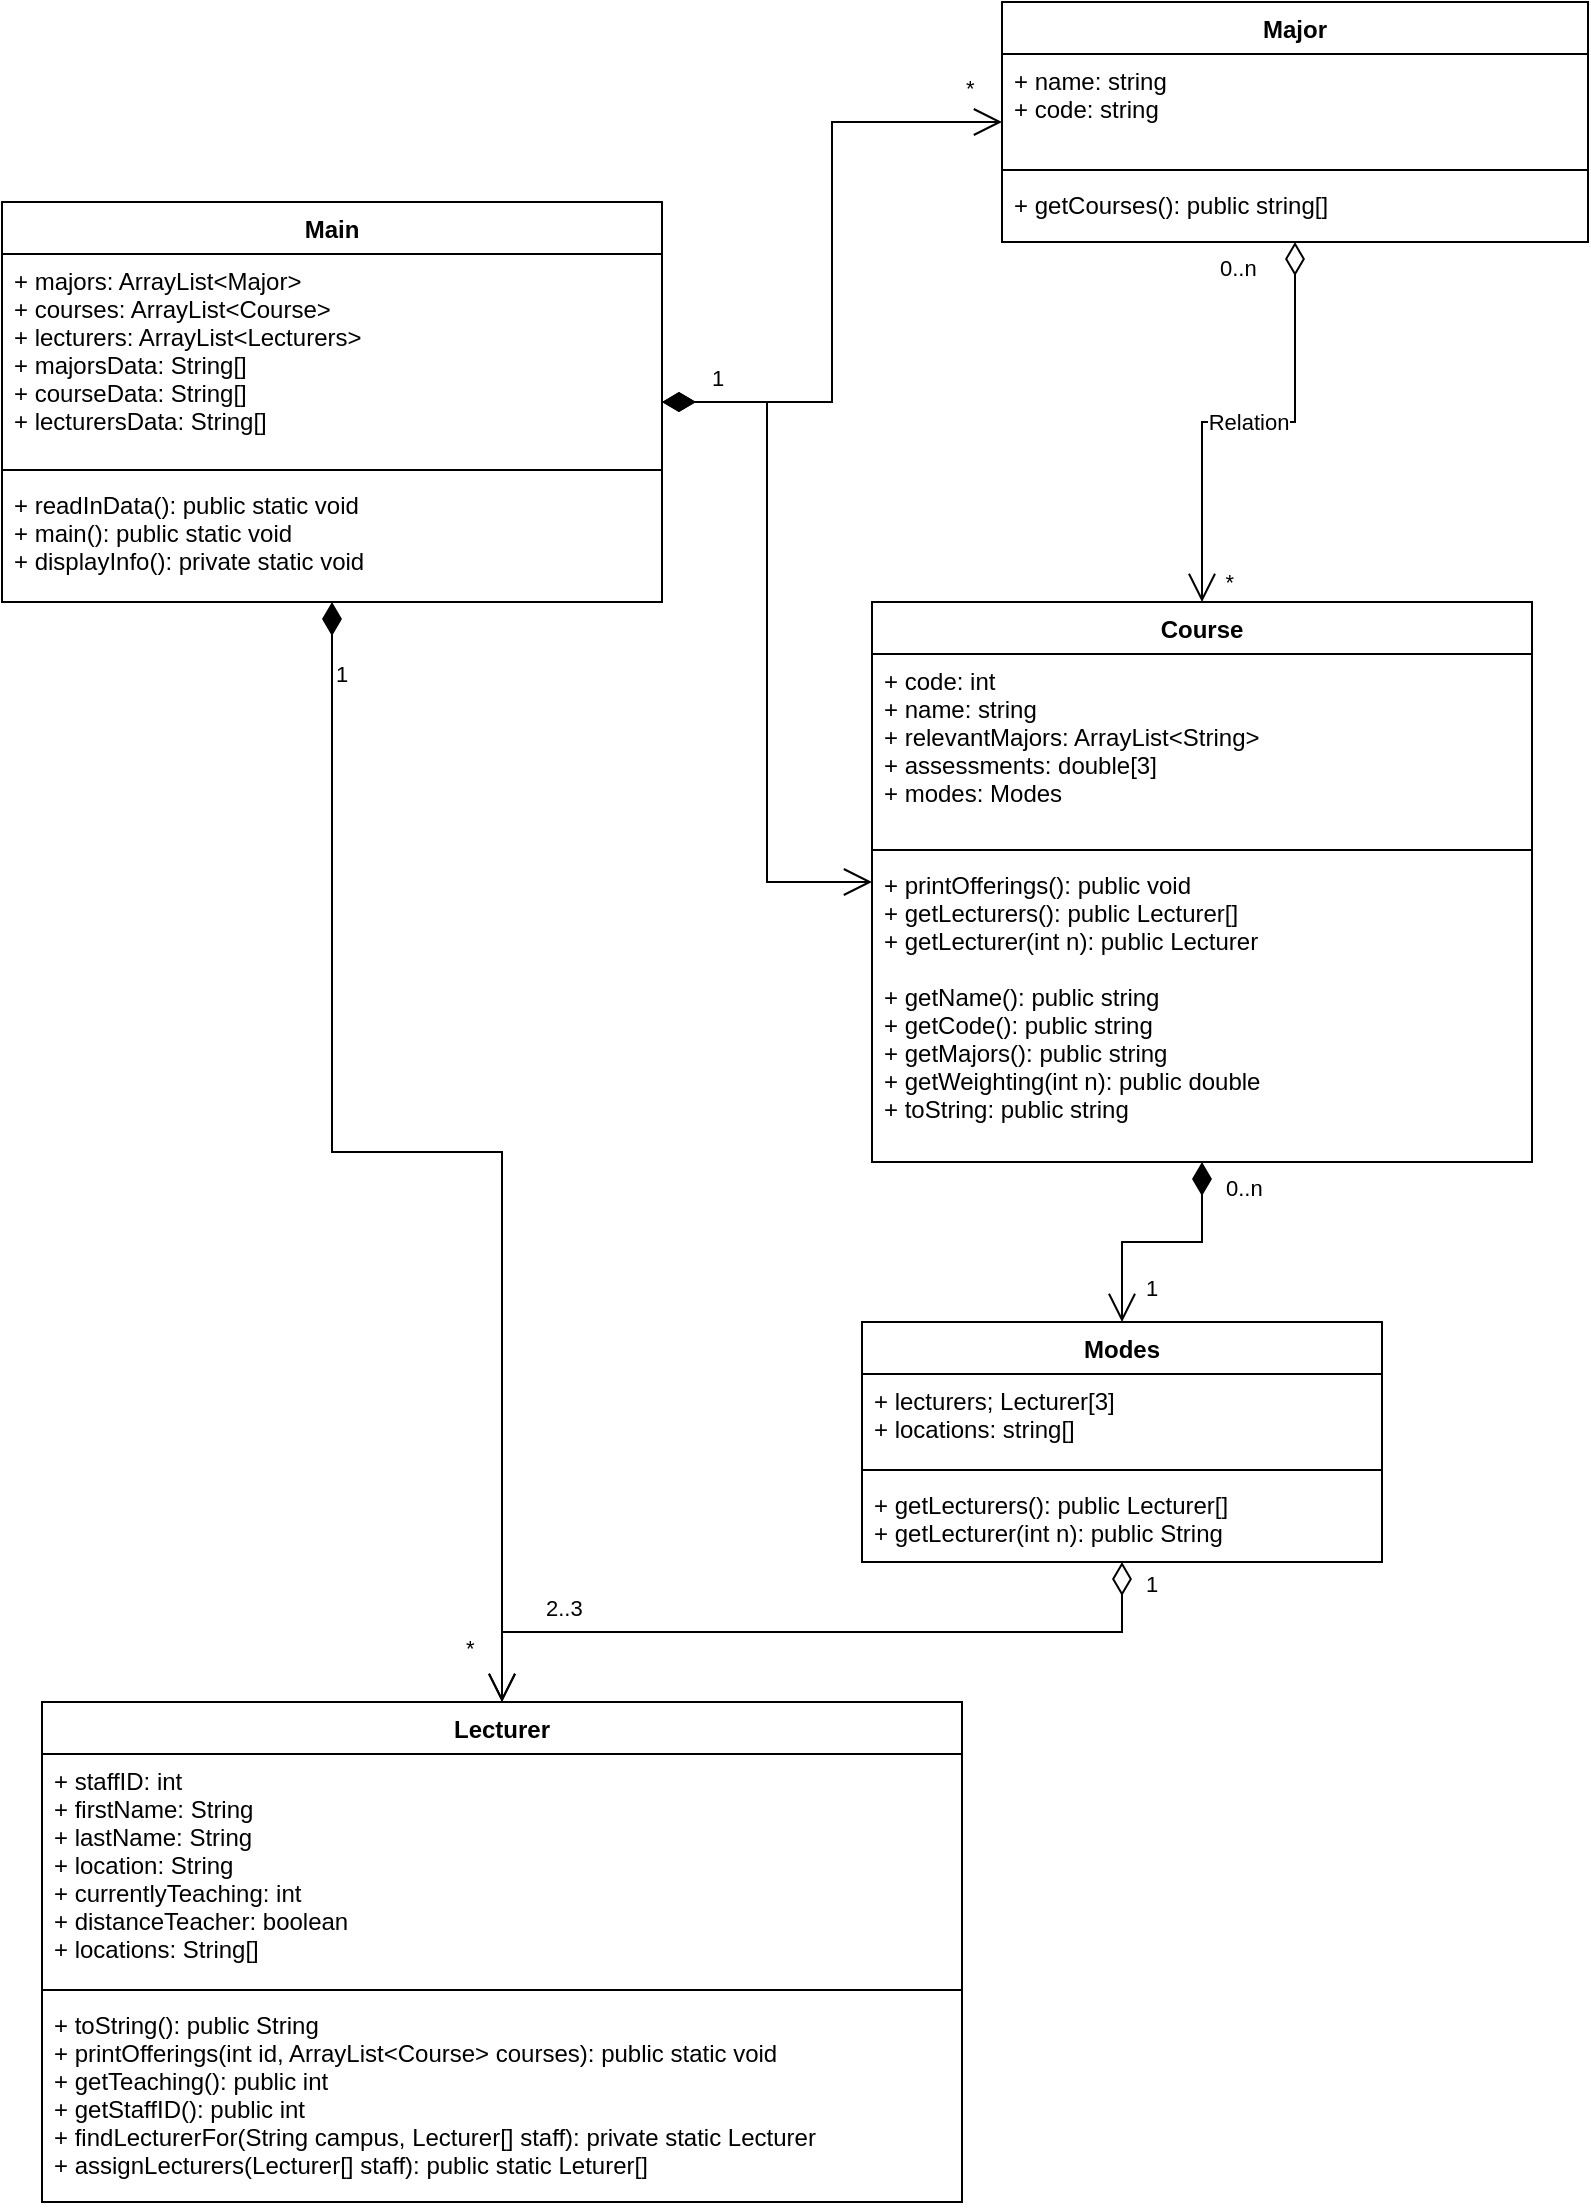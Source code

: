 <mxfile version="17.4.0" type="device"><diagram id="C5RBs43oDa-KdzZeNtuy" name="Page-1"><mxGraphModel dx="1635" dy="853" grid="1" gridSize="10" guides="1" tooltips="1" connect="1" arrows="1" fold="1" page="1" pageScale="1" pageWidth="827" pageHeight="1169" math="0" shadow="0"><root><mxCell id="WIyWlLk6GJQsqaUBKTNV-0"/><mxCell id="WIyWlLk6GJQsqaUBKTNV-1" parent="WIyWlLk6GJQsqaUBKTNV-0"/><mxCell id="rufBKPDrIvD1y-BznzGg-0" value="Main" style="swimlane;fontStyle=1;align=center;verticalAlign=top;childLayout=stackLayout;horizontal=1;startSize=26;horizontalStack=0;resizeParent=1;resizeParentMax=0;resizeLast=0;collapsible=1;marginBottom=0;" vertex="1" parent="WIyWlLk6GJQsqaUBKTNV-1"><mxGeometry x="20" y="150" width="330" height="200" as="geometry"/></mxCell><mxCell id="rufBKPDrIvD1y-BznzGg-1" value="+ majors: ArrayList&lt;Major&gt;&#xA;+ courses: ArrayList&lt;Course&gt;&#xA;+ lecturers: ArrayList&lt;Lecturers&gt;&#xA;+ majorsData: String[]&#xA;+ courseData: String[]&#xA;+ lecturersData: String[]&#xA;" style="text;strokeColor=none;fillColor=none;align=left;verticalAlign=top;spacingLeft=4;spacingRight=4;overflow=hidden;rotatable=0;points=[[0,0.5],[1,0.5]];portConstraint=eastwest;" vertex="1" parent="rufBKPDrIvD1y-BznzGg-0"><mxGeometry y="26" width="330" height="104" as="geometry"/></mxCell><mxCell id="rufBKPDrIvD1y-BznzGg-2" value="" style="line;strokeWidth=1;fillColor=none;align=left;verticalAlign=middle;spacingTop=-1;spacingLeft=3;spacingRight=3;rotatable=0;labelPosition=right;points=[];portConstraint=eastwest;" vertex="1" parent="rufBKPDrIvD1y-BznzGg-0"><mxGeometry y="130" width="330" height="8" as="geometry"/></mxCell><mxCell id="rufBKPDrIvD1y-BznzGg-3" value="+ readInData(): public static void&#xA;+ main(): public static void&#xA;+ displayInfo(): private static void&#xA;" style="text;strokeColor=none;fillColor=none;align=left;verticalAlign=top;spacingLeft=4;spacingRight=4;overflow=hidden;rotatable=0;points=[[0,0.5],[1,0.5]];portConstraint=eastwest;" vertex="1" parent="rufBKPDrIvD1y-BznzGg-0"><mxGeometry y="138" width="330" height="62" as="geometry"/></mxCell><mxCell id="rufBKPDrIvD1y-BznzGg-8" value="Course" style="swimlane;fontStyle=1;align=center;verticalAlign=top;childLayout=stackLayout;horizontal=1;startSize=26;horizontalStack=0;resizeParent=1;resizeParentMax=0;resizeLast=0;collapsible=1;marginBottom=0;" vertex="1" parent="WIyWlLk6GJQsqaUBKTNV-1"><mxGeometry x="455" y="350" width="330" height="280" as="geometry"/></mxCell><mxCell id="rufBKPDrIvD1y-BznzGg-9" value="+ code: int&#xA;+ name: string&#xA;+ relevantMajors: ArrayList&lt;String&gt;&#xA;+ assessments: double[3]&#xA;+ modes: Modes&#xA;&#xA;" style="text;strokeColor=none;fillColor=none;align=left;verticalAlign=top;spacingLeft=4;spacingRight=4;overflow=hidden;rotatable=0;points=[[0,0.5],[1,0.5]];portConstraint=eastwest;" vertex="1" parent="rufBKPDrIvD1y-BznzGg-8"><mxGeometry y="26" width="330" height="94" as="geometry"/></mxCell><mxCell id="rufBKPDrIvD1y-BznzGg-10" value="" style="line;strokeWidth=1;fillColor=none;align=left;verticalAlign=middle;spacingTop=-1;spacingLeft=3;spacingRight=3;rotatable=0;labelPosition=right;points=[];portConstraint=eastwest;" vertex="1" parent="rufBKPDrIvD1y-BznzGg-8"><mxGeometry y="120" width="330" height="8" as="geometry"/></mxCell><mxCell id="rufBKPDrIvD1y-BznzGg-11" value="+ printOfferings(): public void&#xA;+ getLecturers(): public Lecturer[]&#xA;+ getLecturer(int n): public Lecturer&#xA;&#xA;+ getName(): public string&#xA;+ getCode(): public string&#xA;+ getMajors(): public string&#xA;+ getWeighting(int n): public double&#xA;+ toString: public string" style="text;strokeColor=none;fillColor=none;align=left;verticalAlign=top;spacingLeft=4;spacingRight=4;overflow=hidden;rotatable=0;points=[[0,0.5],[1,0.5]];portConstraint=eastwest;" vertex="1" parent="rufBKPDrIvD1y-BznzGg-8"><mxGeometry y="128" width="330" height="152" as="geometry"/></mxCell><mxCell id="rufBKPDrIvD1y-BznzGg-12" value="Major" style="swimlane;fontStyle=1;align=center;verticalAlign=top;childLayout=stackLayout;horizontal=1;startSize=26;horizontalStack=0;resizeParent=1;resizeParentMax=0;resizeLast=0;collapsible=1;marginBottom=0;" vertex="1" parent="WIyWlLk6GJQsqaUBKTNV-1"><mxGeometry x="520" y="50" width="293" height="120" as="geometry"/></mxCell><mxCell id="rufBKPDrIvD1y-BznzGg-13" value="+ name: string&#xA;+ code: string" style="text;strokeColor=none;fillColor=none;align=left;verticalAlign=top;spacingLeft=4;spacingRight=4;overflow=hidden;rotatable=0;points=[[0,0.5],[1,0.5]];portConstraint=eastwest;" vertex="1" parent="rufBKPDrIvD1y-BznzGg-12"><mxGeometry y="26" width="293" height="54" as="geometry"/></mxCell><mxCell id="rufBKPDrIvD1y-BznzGg-14" value="" style="line;strokeWidth=1;fillColor=none;align=left;verticalAlign=middle;spacingTop=-1;spacingLeft=3;spacingRight=3;rotatable=0;labelPosition=right;points=[];portConstraint=eastwest;" vertex="1" parent="rufBKPDrIvD1y-BznzGg-12"><mxGeometry y="80" width="293" height="8" as="geometry"/></mxCell><mxCell id="rufBKPDrIvD1y-BznzGg-15" value="+ getCourses(): public string[]" style="text;strokeColor=none;fillColor=none;align=left;verticalAlign=top;spacingLeft=4;spacingRight=4;overflow=hidden;rotatable=0;points=[[0,0.5],[1,0.5]];portConstraint=eastwest;" vertex="1" parent="rufBKPDrIvD1y-BznzGg-12"><mxGeometry y="88" width="293" height="32" as="geometry"/></mxCell><mxCell id="rufBKPDrIvD1y-BznzGg-16" value="Lecturer" style="swimlane;fontStyle=1;align=center;verticalAlign=top;childLayout=stackLayout;horizontal=1;startSize=26;horizontalStack=0;resizeParent=1;resizeParentMax=0;resizeLast=0;collapsible=1;marginBottom=0;" vertex="1" parent="WIyWlLk6GJQsqaUBKTNV-1"><mxGeometry x="40" y="900" width="460" height="250" as="geometry"/></mxCell><mxCell id="rufBKPDrIvD1y-BznzGg-17" value="+ staffID: int&#xA;+ firstName: String&#xA;+ lastName: String&#xA;+ location: String&#xA;+ currentlyTeaching: int&#xA;+ distanceTeacher: boolean&#xA;+ locations: String[]&#xA;" style="text;strokeColor=none;fillColor=none;align=left;verticalAlign=top;spacingLeft=4;spacingRight=4;overflow=hidden;rotatable=0;points=[[0,0.5],[1,0.5]];portConstraint=eastwest;" vertex="1" parent="rufBKPDrIvD1y-BznzGg-16"><mxGeometry y="26" width="460" height="114" as="geometry"/></mxCell><mxCell id="rufBKPDrIvD1y-BznzGg-18" value="" style="line;strokeWidth=1;fillColor=none;align=left;verticalAlign=middle;spacingTop=-1;spacingLeft=3;spacingRight=3;rotatable=0;labelPosition=right;points=[];portConstraint=eastwest;" vertex="1" parent="rufBKPDrIvD1y-BznzGg-16"><mxGeometry y="140" width="460" height="8" as="geometry"/></mxCell><mxCell id="rufBKPDrIvD1y-BznzGg-19" value="+ toString(): public String&#xA;+ printOfferings(int id, ArrayList&lt;Course&gt; courses): public static void&#xA;+ getTeaching(): public int&#xA;+ getStaffID(): public int&#xA;+ findLecturerFor(String campus, Lecturer[] staff): private static Lecturer&#xA;+ assignLecturers(Lecturer[] staff): public static Leturer[]" style="text;strokeColor=none;fillColor=none;align=left;verticalAlign=top;spacingLeft=4;spacingRight=4;overflow=hidden;rotatable=0;points=[[0,0.5],[1,0.5]];portConstraint=eastwest;" vertex="1" parent="rufBKPDrIvD1y-BznzGg-16"><mxGeometry y="148" width="460" height="102" as="geometry"/></mxCell><mxCell id="rufBKPDrIvD1y-BznzGg-20" value="Modes" style="swimlane;fontStyle=1;align=center;verticalAlign=top;childLayout=stackLayout;horizontal=1;startSize=26;horizontalStack=0;resizeParent=1;resizeParentMax=0;resizeLast=0;collapsible=1;marginBottom=0;" vertex="1" parent="WIyWlLk6GJQsqaUBKTNV-1"><mxGeometry x="450" y="710" width="260" height="120" as="geometry"/></mxCell><mxCell id="rufBKPDrIvD1y-BznzGg-21" value="+ lecturers; Lecturer[3]&#xA;+ locations: string[]" style="text;strokeColor=none;fillColor=none;align=left;verticalAlign=top;spacingLeft=4;spacingRight=4;overflow=hidden;rotatable=0;points=[[0,0.5],[1,0.5]];portConstraint=eastwest;" vertex="1" parent="rufBKPDrIvD1y-BznzGg-20"><mxGeometry y="26" width="260" height="44" as="geometry"/></mxCell><mxCell id="rufBKPDrIvD1y-BznzGg-22" value="" style="line;strokeWidth=1;fillColor=none;align=left;verticalAlign=middle;spacingTop=-1;spacingLeft=3;spacingRight=3;rotatable=0;labelPosition=right;points=[];portConstraint=eastwest;" vertex="1" parent="rufBKPDrIvD1y-BznzGg-20"><mxGeometry y="70" width="260" height="8" as="geometry"/></mxCell><mxCell id="rufBKPDrIvD1y-BznzGg-23" value="+ getLecturers(): public Lecturer[]&#xA;+ getLecturer(int n): public String&#xA;" style="text;strokeColor=none;fillColor=none;align=left;verticalAlign=top;spacingLeft=4;spacingRight=4;overflow=hidden;rotatable=0;points=[[0,0.5],[1,0.5]];portConstraint=eastwest;" vertex="1" parent="rufBKPDrIvD1y-BznzGg-20"><mxGeometry y="78" width="260" height="42" as="geometry"/></mxCell><mxCell id="rufBKPDrIvD1y-BznzGg-29" value="" style="endArrow=open;html=1;endSize=12;startArrow=diamondThin;startSize=14;startFill=1;edgeStyle=orthogonalEdgeStyle;align=left;verticalAlign=bottom;rounded=0;" edge="1" parent="WIyWlLk6GJQsqaUBKTNV-1" source="rufBKPDrIvD1y-BznzGg-8" target="rufBKPDrIvD1y-BznzGg-20"><mxGeometry x="-1" y="3" relative="1" as="geometry"><mxPoint x="424" y="459" as="sourcePoint"/><mxPoint x="484" y="510" as="targetPoint"/></mxGeometry></mxCell><mxCell id="rufBKPDrIvD1y-BznzGg-34" value="" style="endArrow=open;html=1;endSize=12;startArrow=diamondThin;startSize=14;startFill=1;edgeStyle=orthogonalEdgeStyle;align=left;verticalAlign=bottom;rounded=0;" edge="1" parent="WIyWlLk6GJQsqaUBKTNV-1" source="rufBKPDrIvD1y-BznzGg-0" target="rufBKPDrIvD1y-BznzGg-8"><mxGeometry x="0.29" y="-273" relative="1" as="geometry"><mxPoint x="530" y="110" as="sourcePoint"/><mxPoint x="690" y="110" as="targetPoint"/><mxPoint as="offset"/></mxGeometry></mxCell><mxCell id="rufBKPDrIvD1y-BznzGg-35" value="1" style="endArrow=open;html=1;endSize=12;startArrow=diamondThin;startSize=14;startFill=1;edgeStyle=orthogonalEdgeStyle;align=left;verticalAlign=bottom;rounded=0;" edge="1" parent="WIyWlLk6GJQsqaUBKTNV-1" source="rufBKPDrIvD1y-BznzGg-0" target="rufBKPDrIvD1y-BznzGg-12"><mxGeometry x="-0.853" y="3" relative="1" as="geometry"><mxPoint x="550" y="110" as="sourcePoint"/><mxPoint x="710" y="110" as="targetPoint"/><mxPoint as="offset"/></mxGeometry></mxCell><mxCell id="rufBKPDrIvD1y-BznzGg-37" value="1" style="endArrow=open;html=1;endSize=12;startArrow=diamondThin;startSize=14;startFill=1;edgeStyle=orthogonalEdgeStyle;align=left;verticalAlign=bottom;rounded=0;" edge="1" parent="WIyWlLk6GJQsqaUBKTNV-1" source="rufBKPDrIvD1y-BznzGg-0" target="rufBKPDrIvD1y-BznzGg-16"><mxGeometry x="-0.859" relative="1" as="geometry"><mxPoint x="10" y="140" as="sourcePoint"/><mxPoint x="170" y="140" as="targetPoint"/><mxPoint as="offset"/></mxGeometry></mxCell><mxCell id="rufBKPDrIvD1y-BznzGg-38" value="1" style="endArrow=open;html=1;endSize=12;startArrow=diamondThin;startSize=14;startFill=0;edgeStyle=orthogonalEdgeStyle;align=left;verticalAlign=bottom;rounded=0;" edge="1" parent="WIyWlLk6GJQsqaUBKTNV-1" source="rufBKPDrIvD1y-BznzGg-20" target="rufBKPDrIvD1y-BznzGg-16"><mxGeometry x="-0.895" y="10" relative="1" as="geometry"><mxPoint x="64" y="760" as="sourcePoint"/><mxPoint x="224" y="760" as="targetPoint"/><mxPoint as="offset"/></mxGeometry></mxCell><mxCell id="rufBKPDrIvD1y-BznzGg-39" value="Relation" style="endArrow=open;html=1;endSize=12;startArrow=diamondThin;startSize=14;startFill=0;edgeStyle=orthogonalEdgeStyle;rounded=0;" edge="1" parent="WIyWlLk6GJQsqaUBKTNV-1" source="rufBKPDrIvD1y-BznzGg-12" target="rufBKPDrIvD1y-BznzGg-8"><mxGeometry relative="1" as="geometry"><mxPoint x="624" y="500" as="sourcePoint"/><mxPoint x="784" y="500" as="targetPoint"/></mxGeometry></mxCell><mxCell id="rufBKPDrIvD1y-BznzGg-40" value="0..n" style="edgeLabel;resizable=0;html=1;align=left;verticalAlign=top;" connectable="0" vertex="1" parent="rufBKPDrIvD1y-BznzGg-39"><mxGeometry x="-1" relative="1" as="geometry"><mxPoint x="-40" as="offset"/></mxGeometry></mxCell><mxCell id="rufBKPDrIvD1y-BznzGg-41" value="&lt;div&gt;*&lt;/div&gt;" style="edgeLabel;resizable=0;html=1;align=right;verticalAlign=top;" connectable="0" vertex="1" parent="rufBKPDrIvD1y-BznzGg-39"><mxGeometry x="1" relative="1" as="geometry"><mxPoint x="16" y="-23" as="offset"/></mxGeometry></mxCell><mxCell id="rufBKPDrIvD1y-BznzGg-43" value="&lt;div&gt;1&lt;/div&gt;" style="edgeLabel;resizable=0;html=1;align=left;verticalAlign=top;" connectable="0" vertex="1" parent="WIyWlLk6GJQsqaUBKTNV-1"><mxGeometry x="590" y="680" as="geometry"/></mxCell><mxCell id="rufBKPDrIvD1y-BznzGg-45" value="&lt;div&gt;2..3&lt;/div&gt;" style="edgeLabel;resizable=0;html=1;align=left;verticalAlign=top;" connectable="0" vertex="1" parent="WIyWlLk6GJQsqaUBKTNV-1"><mxGeometry x="290" y="840" as="geometry"/></mxCell><mxCell id="rufBKPDrIvD1y-BznzGg-46" value="&lt;div&gt;0..n&lt;/div&gt;&lt;div&gt;&lt;br&gt;&lt;/div&gt;" style="edgeLabel;resizable=0;html=1;align=left;verticalAlign=top;" connectable="0" vertex="1" parent="WIyWlLk6GJQsqaUBKTNV-1"><mxGeometry x="630" y="630" as="geometry"/></mxCell><mxCell id="rufBKPDrIvD1y-BznzGg-48" value="&lt;div&gt;*&lt;/div&gt;" style="edgeLabel;resizable=0;html=1;align=left;verticalAlign=top;" connectable="0" vertex="1" parent="WIyWlLk6GJQsqaUBKTNV-1"><mxGeometry x="250" y="860" as="geometry"/></mxCell><mxCell id="rufBKPDrIvD1y-BznzGg-49" value="&lt;div&gt;*&lt;/div&gt;" style="edgeLabel;resizable=0;html=1;align=left;verticalAlign=top;" connectable="0" vertex="1" parent="WIyWlLk6GJQsqaUBKTNV-1"><mxGeometry x="500" y="80" as="geometry"/></mxCell></root></mxGraphModel></diagram></mxfile>